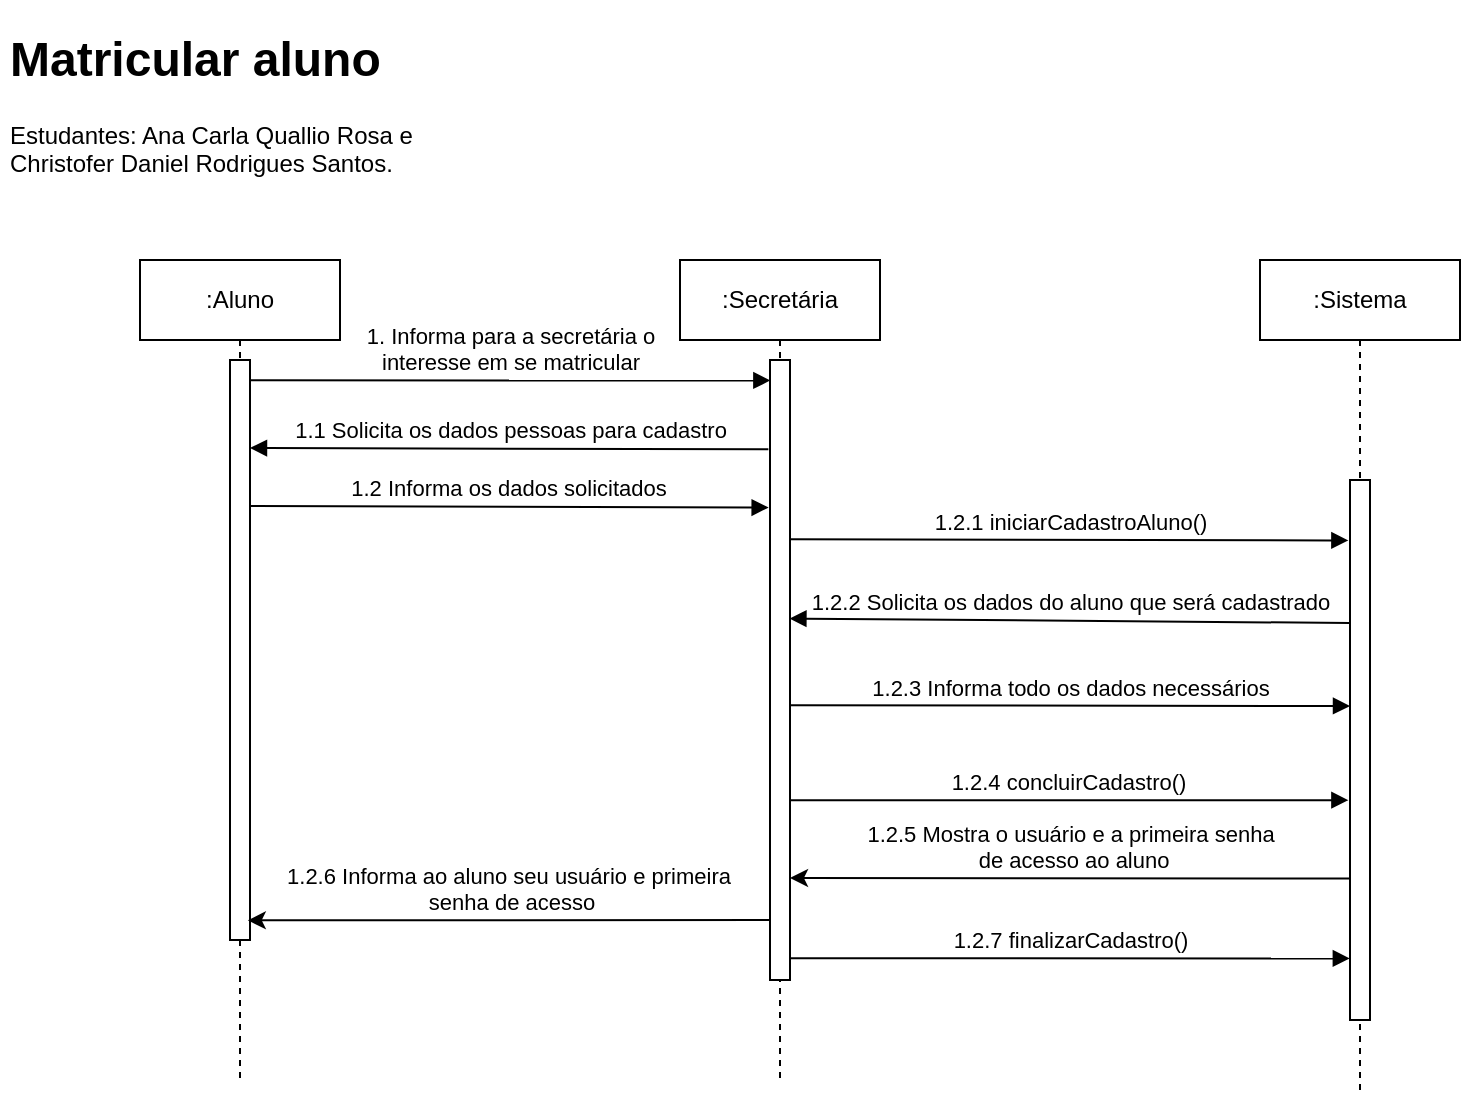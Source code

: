 <mxfile version="18.0.7" type="google" pages="3"><diagram id="bhVxWTUSPniCng3BlG9c" name="Matricular aluno"><mxGraphModel grid="1" page="1" gridSize="10" guides="1" tooltips="1" connect="1" arrows="1" fold="1" pageScale="1" pageWidth="1500" pageHeight="1500" math="0" shadow="0"><root><mxCell id="0"/><mxCell id="1" parent="0"/><mxCell id="58noQONoazLfPW0tIJSp-12" value="1.2.4 concluirCadastro()" style="html=1;verticalAlign=bottom;endArrow=block;rounded=0;exitX=0.5;exitY=0.286;exitDx=0;exitDy=0;exitPerimeter=0;entryX=-0.08;entryY=0.593;entryDx=0;entryDy=0;entryPerimeter=0;" edge="1" parent="1" target="58noQONoazLfPW0tIJSp-8"><mxGeometry width="80" relative="1" as="geometry"><mxPoint x="465" y="420.08" as="sourcePoint"/><mxPoint x="740" y="420" as="targetPoint"/></mxGeometry></mxCell><mxCell id="lxfl1YLE9V01uSF5CW6z-1" value=":Aluno" style="shape=umlLifeline;perimeter=lifelinePerimeter;whiteSpace=wrap;html=1;container=1;collapsible=0;recursiveResize=0;outlineConnect=0;strokeWidth=1;" vertex="1" parent="1"><mxGeometry x="140" y="150" width="100" height="410" as="geometry"/></mxCell><mxCell id="K18JFDq2nErcgQn07DZ9-1" value="" style="rounded=0;whiteSpace=wrap;html=1;" vertex="1" parent="lxfl1YLE9V01uSF5CW6z-1"><mxGeometry x="45" y="50" width="10" height="290" as="geometry"/></mxCell><mxCell id="uJnk3U7z21mn9ZUT4_Ci-1" value=":Secretária" style="shape=umlLifeline;perimeter=lifelinePerimeter;whiteSpace=wrap;html=1;container=1;collapsible=0;recursiveResize=0;outlineConnect=0;strokeWidth=1;" vertex="1" parent="1"><mxGeometry x="410" y="150" width="100" height="410" as="geometry"/></mxCell><mxCell id="58noQONoazLfPW0tIJSp-2" value="" style="rounded=0;whiteSpace=wrap;html=1;" vertex="1" parent="uJnk3U7z21mn9ZUT4_Ci-1"><mxGeometry x="45" y="50" width="10" height="310" as="geometry"/></mxCell><mxCell id="uJnk3U7z21mn9ZUT4_Ci-2" value=":Sistema" style="shape=umlLifeline;perimeter=lifelinePerimeter;whiteSpace=wrap;html=1;container=1;collapsible=0;recursiveResize=0;outlineConnect=0;strokeWidth=1;" vertex="1" parent="1"><mxGeometry x="700" y="150" width="100" height="416" as="geometry"/></mxCell><mxCell id="58noQONoazLfPW0tIJSp-8" value="" style="rounded=0;whiteSpace=wrap;html=1;" vertex="1" parent="uJnk3U7z21mn9ZUT4_Ci-2"><mxGeometry x="45" y="110" width="10" height="270" as="geometry"/></mxCell><mxCell id="58noQONoazLfPW0tIJSp-1" value="1. Informa para a secretária o&lt;br&gt;interesse em se matricular" style="html=1;verticalAlign=bottom;endArrow=block;rounded=0;exitX=1.041;exitY=0.035;exitDx=0;exitDy=0;exitPerimeter=0;entryX=0.018;entryY=0.033;entryDx=0;entryDy=0;entryPerimeter=0;" edge="1" parent="1" source="K18JFDq2nErcgQn07DZ9-1" target="58noQONoazLfPW0tIJSp-2"><mxGeometry width="80" relative="1" as="geometry"><mxPoint x="200" y="210" as="sourcePoint"/><mxPoint x="450" y="210" as="targetPoint"/></mxGeometry></mxCell><mxCell id="58noQONoazLfPW0tIJSp-4" value="1.1 Solicita os dados pessoas para cadastro" style="html=1;verticalAlign=bottom;endArrow=block;rounded=0;entryX=1;entryY=0.25;entryDx=0;entryDy=0;exitX=-0.082;exitY=0.144;exitDx=0;exitDy=0;exitPerimeter=0;" edge="1" parent="1" source="58noQONoazLfPW0tIJSp-2"><mxGeometry width="80" relative="1" as="geometry"><mxPoint x="459.5" y="244" as="sourcePoint"/><mxPoint x="195" y="244" as="targetPoint"/></mxGeometry></mxCell><mxCell id="58noQONoazLfPW0tIJSp-5" value="1.2 Informa os dados solicitados" style="html=1;verticalAlign=bottom;endArrow=block;rounded=0;exitX=1;exitY=0.5;exitDx=0;exitDy=0;entryX=-0.067;entryY=0.238;entryDx=0;entryDy=0;entryPerimeter=0;" edge="1" parent="1" target="58noQONoazLfPW0tIJSp-2"><mxGeometry width="80" relative="1" as="geometry"><mxPoint x="195" y="273" as="sourcePoint"/><mxPoint x="459.5" y="273" as="targetPoint"/></mxGeometry></mxCell><mxCell id="58noQONoazLfPW0tIJSp-9" value="1.2.1 iniciarCadastroAluno()" style="html=1;verticalAlign=bottom;endArrow=block;rounded=0;exitX=0.967;exitY=0.289;exitDx=0;exitDy=0;exitPerimeter=0;entryX=-0.081;entryY=0.112;entryDx=0;entryDy=0;entryPerimeter=0;" edge="1" parent="1" source="58noQONoazLfPW0tIJSp-2" target="58noQONoazLfPW0tIJSp-8"><mxGeometry width="80" relative="1" as="geometry"><mxPoint x="470" y="290" as="sourcePoint"/><mxPoint x="740" y="290" as="targetPoint"/></mxGeometry></mxCell><mxCell id="58noQONoazLfPW0tIJSp-10" value="1.2.2 Solicita os dados do aluno que será cadastrado" style="html=1;verticalAlign=bottom;endArrow=block;rounded=0;exitX=0;exitY=0.25;exitDx=0;exitDy=0;entryX=0.971;entryY=0.417;entryDx=0;entryDy=0;entryPerimeter=0;" edge="1" parent="1" target="58noQONoazLfPW0tIJSp-2"><mxGeometry width="80" relative="1" as="geometry"><mxPoint x="745" y="331.5" as="sourcePoint"/><mxPoint x="470" y="330" as="targetPoint"/></mxGeometry></mxCell><mxCell id="58noQONoazLfPW0tIJSp-11" value="1.2.3 Informa todo os dados necessários" style="html=1;verticalAlign=bottom;endArrow=block;rounded=0;entryX=0;entryY=0;entryDx=0;entryDy=0;exitX=1.021;exitY=0.557;exitDx=0;exitDy=0;exitPerimeter=0;" edge="1" parent="1" source="58noQONoazLfPW0tIJSp-2"><mxGeometry width="80" relative="1" as="geometry"><mxPoint x="470" y="373" as="sourcePoint"/><mxPoint x="745" y="373.0" as="targetPoint"/></mxGeometry></mxCell><mxCell id="58noQONoazLfPW0tIJSp-13" value="1.2.5 Mostra o usuário e a primeira senha&lt;br&gt;&amp;nbsp;de acesso ao aluno" style="html=1;verticalAlign=bottom;endArrow=classic;rounded=0;entryX=1;entryY=0.857;entryDx=0;entryDy=0;entryPerimeter=0;endFill=1;exitX=-0.015;exitY=0.738;exitDx=0;exitDy=0;exitPerimeter=0;" edge="1" parent="1" source="58noQONoazLfPW0tIJSp-8"><mxGeometry width="80" relative="1" as="geometry"><mxPoint x="740" y="459" as="sourcePoint"/><mxPoint x="465" y="458.96" as="targetPoint"/></mxGeometry></mxCell><mxCell id="58noQONoazLfPW0tIJSp-19" value="1.2.6 Informa ao aluno seu usuário e primeira&lt;br&gt;&amp;nbsp;senha de acesso" style="html=1;verticalAlign=bottom;endArrow=classic;rounded=0;endFill=1;entryX=0.889;entryY=0.966;entryDx=0;entryDy=0;entryPerimeter=0;" edge="1" parent="1" target="K18JFDq2nErcgQn07DZ9-1"><mxGeometry width="80" relative="1" as="geometry"><mxPoint x="454.5" y="480.0" as="sourcePoint"/><mxPoint x="200" y="480" as="targetPoint"/></mxGeometry></mxCell><mxCell id="58noQONoazLfPW0tIJSp-20" value="1.2.7 finalizarCadastro()" style="html=1;verticalAlign=bottom;endArrow=block;rounded=0;exitX=0.969;exitY=0.965;exitDx=0;exitDy=0;exitPerimeter=0;entryX=-0.008;entryY=0.886;entryDx=0;entryDy=0;entryPerimeter=0;" edge="1" parent="1" source="58noQONoazLfPW0tIJSp-2" target="58noQONoazLfPW0tIJSp-8"><mxGeometry width="80" relative="1" as="geometry"><mxPoint x="470" y="500" as="sourcePoint"/><mxPoint x="740" y="499" as="targetPoint"/></mxGeometry></mxCell><mxCell id="xDjE53RxsPqE3gbzRunN-1" value="&lt;h1&gt;Matricular aluno&lt;/h1&gt;&lt;p&gt;Estudantes: Ana Carla Quallio Rosa e Christofer Daniel Rodrigues Santos.&lt;/p&gt;" style="text;html=1;strokeColor=none;fillColor=none;spacing=5;spacingTop=-20;whiteSpace=wrap;overflow=hidden;rounded=0;" vertex="1" parent="1"><mxGeometry x="70" y="30" width="220" height="120" as="geometry"/></mxCell></root></mxGraphModel></diagram><diagram id="NYWg1GeZtC_6AuUB0EwS" name="Criar turma"><mxGraphModel grid="1" page="1" gridSize="10" guides="1" tooltips="1" connect="1" arrows="1" fold="1" pageScale="1" pageWidth="827" pageHeight="1169" math="0" shadow="0"><root><mxCell id="0"/><mxCell id="1" parent="0"/><mxCell id="YpNk-1wXcrueUMwnu_uP-1" value=":Funcionário" style="shape=umlLifeline;perimeter=lifelinePerimeter;whiteSpace=wrap;html=1;container=1;collapsible=0;recursiveResize=0;outlineConnect=0;" vertex="1" parent="1"><mxGeometry x="270" y="130" width="100" height="300" as="geometry"/></mxCell><mxCell id="pACLF1Ummz3MGL-qqv_i-1" value="" style="rounded=0;whiteSpace=wrap;html=1;" vertex="1" parent="YpNk-1wXcrueUMwnu_uP-1"><mxGeometry x="45" y="70" width="10" height="180" as="geometry"/></mxCell><mxCell id="iZNtpoIOBFoJdPNVoQkG-3" style="edgeStyle=orthogonalEdgeStyle;rounded=0;orthogonalLoop=1;jettySize=auto;html=1;" edge="1" parent="1"><mxGeometry relative="1" as="geometry"><mxPoint x="325" y="225" as="sourcePoint"/><mxPoint x="549.5" y="225" as="targetPoint"/><Array as="points"><mxPoint x="490" y="225"/><mxPoint x="490" y="225"/></Array></mxGeometry></mxCell><mxCell id="iZNtpoIOBFoJdPNVoQkG-4" value=":Sistema" style="shape=umlLifeline;perimeter=lifelinePerimeter;whiteSpace=wrap;html=1;container=1;collapsible=0;recursiveResize=0;outlineConnect=0;" vertex="1" parent="1"><mxGeometry x="505" y="130" width="100" height="300" as="geometry"/></mxCell><mxCell id="vuOOLcvMIv2CdpBa8xmg-2" style="edgeStyle=orthogonalEdgeStyle;rounded=0;orthogonalLoop=1;jettySize=auto;html=1;" edge="1" parent="iZNtpoIOBFoJdPNVoQkG-4"><mxGeometry relative="1" as="geometry"><mxPoint x="-179.5" y="159.75" as="sourcePoint"/><mxPoint x="45" y="159.75" as="targetPoint"/><Array as="points"><mxPoint x="-14.5" y="159.75"/><mxPoint x="-14.5" y="159.75"/></Array></mxGeometry></mxCell><mxCell id="iZNtpoIOBFoJdPNVoQkG-5" value="" style="rounded=0;whiteSpace=wrap;html=1;" vertex="1" parent="1"><mxGeometry x="550" y="195" width="10" height="145" as="geometry"/></mxCell><mxCell id="iZNtpoIOBFoJdPNVoQkG-6" value="1. criarTurma()" style="text;html=1;strokeColor=none;fillColor=none;align=center;verticalAlign=middle;whiteSpace=wrap;rounded=0;" vertex="1" parent="1"><mxGeometry x="380" y="205" width="110" height="25" as="geometry"/></mxCell><mxCell id="zUAO4uvSwPOf3qMjET7A-1" style="edgeStyle=orthogonalEdgeStyle;rounded=0;orthogonalLoop=1;jettySize=auto;html=1;" edge="1" parent="1" source="iZNtpoIOBFoJdPNVoQkG-5" target="pACLF1Ummz3MGL-qqv_i-1"><mxGeometry relative="1" as="geometry"><mxPoint x="504.971" y="260" as="sourcePoint"/><mxPoint x="330" y="253" as="targetPoint"/><Array as="points"><mxPoint x="470" y="253"/><mxPoint x="470" y="253"/></Array></mxGeometry></mxCell><mxCell id="zUAO4uvSwPOf3qMjET7A-3" value="1.1. Janela para a descrição&amp;nbsp;" style="text;html=1;strokeColor=none;fillColor=none;align=center;verticalAlign=middle;whiteSpace=wrap;rounded=0;" vertex="1" parent="1"><mxGeometry x="360" y="230" width="160" height="30" as="geometry"/></mxCell><mxCell id="aKhtuSeicPo8a-SUOvmX-3" value="2. Preenchimento dos campos" style="text;html=1;strokeColor=none;fillColor=none;align=center;verticalAlign=middle;whiteSpace=wrap;rounded=0;" vertex="1" parent="1"><mxGeometry x="345" y="270" width="190" height="25" as="geometry"/></mxCell><mxCell id="vuOOLcvMIv2CdpBa8xmg-1" style="edgeStyle=orthogonalEdgeStyle;rounded=0;orthogonalLoop=1;jettySize=auto;html=1;" edge="1" parent="1"><mxGeometry relative="1" as="geometry"><mxPoint x="325" y="330" as="sourcePoint"/><mxPoint x="549.5" y="330" as="targetPoint"/><Array as="points"><mxPoint x="490" y="330"/><mxPoint x="490" y="330"/></Array></mxGeometry></mxCell><mxCell id="vuOOLcvMIv2CdpBa8xmg-3" value="3. encerrarCriarTurma()" style="text;html=1;strokeColor=none;fillColor=none;align=center;verticalAlign=middle;whiteSpace=wrap;rounded=0;" vertex="1" parent="1"><mxGeometry x="340" y="310" width="190" height="25" as="geometry"/></mxCell><mxCell id="zysLtw0bus5H8PPVOK8I-1" value="&lt;h1&gt;Criar Turma&lt;/h1&gt;&lt;p&gt;Estudantes: Ana Carla Quallio Rosa e Christofer Daniel Rodrigues Santos.&lt;/p&gt;" style="text;html=1;strokeColor=none;fillColor=none;spacing=5;spacingTop=-20;whiteSpace=wrap;overflow=hidden;rounded=0;" vertex="1" parent="1"><mxGeometry x="10" y="20" width="220" height="120" as="geometry"/></mxCell></root></mxGraphModel></diagram><diagram id="F2yaf455J4LWToYsMK2E" name="Modificar boletim"><mxGraphModel grid="1" page="1" gridSize="10" guides="1" tooltips="1" connect="1" arrows="1" fold="1" pageScale="1" pageWidth="827" pageHeight="1169" math="0" shadow="0"><root><mxCell id="0"/><mxCell id="1" parent="0"/><mxCell id="j4zYhG2BYzch9RSwOIEv-1" value=":Docente" style="shape=umlLifeline;perimeter=lifelinePerimeter;whiteSpace=wrap;html=1;container=1;collapsible=0;recursiveResize=0;outlineConnect=0;" vertex="1" parent="1"><mxGeometry x="260" y="120" width="100" height="410" as="geometry"/></mxCell><mxCell id="j4zYhG2BYzch9RSwOIEv-2" value="" style="rounded=0;whiteSpace=wrap;html=1;" vertex="1" parent="j4zYhG2BYzch9RSwOIEv-1"><mxGeometry x="45" y="70" width="10" height="310" as="geometry"/></mxCell><mxCell id="A7vjiBWJtsupD8A6wvvc-3" style="edgeStyle=orthogonalEdgeStyle;rounded=0;orthogonalLoop=1;jettySize=auto;html=1;" edge="1" parent="j4zYhG2BYzch9RSwOIEv-1"><mxGeometry relative="1" as="geometry"><mxPoint x="55.5" y="371.0" as="sourcePoint"/><mxPoint x="280" y="371.0" as="targetPoint"/><Array as="points"><mxPoint x="220.5" y="371"/><mxPoint x="220.5" y="371"/></Array></mxGeometry></mxCell><mxCell id="j4zYhG2BYzch9RSwOIEv-3" style="edgeStyle=orthogonalEdgeStyle;rounded=0;orthogonalLoop=1;jettySize=auto;html=1;" edge="1" parent="1"><mxGeometry relative="1" as="geometry"><mxPoint x="315" y="215.0" as="sourcePoint"/><mxPoint x="539.5" y="215.0" as="targetPoint"/><Array as="points"><mxPoint x="480" y="215"/><mxPoint x="480" y="215"/></Array></mxGeometry></mxCell><mxCell id="j4zYhG2BYzch9RSwOIEv-4" value=":Sistema" style="shape=umlLifeline;perimeter=lifelinePerimeter;whiteSpace=wrap;html=1;container=1;collapsible=0;recursiveResize=0;outlineConnect=0;" vertex="1" parent="1"><mxGeometry x="495" y="120" width="100" height="410" as="geometry"/></mxCell><mxCell id="uQ_Zux1l5lYn5wvVOj_6-3" style="edgeStyle=orthogonalEdgeStyle;rounded=0;orthogonalLoop=1;jettySize=auto;html=1;" edge="1" parent="j4zYhG2BYzch9RSwOIEv-4"><mxGeometry relative="1" as="geometry"><mxPoint x="-179.5" y="335.0" as="sourcePoint"/><mxPoint x="45" y="335.0" as="targetPoint"/><Array as="points"><mxPoint x="-14.5" y="335"/><mxPoint x="-14.5" y="335"/></Array></mxGeometry></mxCell><mxCell id="j4zYhG2BYzch9RSwOIEv-6" value="" style="rounded=0;whiteSpace=wrap;html=1;" vertex="1" parent="1"><mxGeometry x="540" y="185" width="10" height="315" as="geometry"/></mxCell><mxCell id="j4zYhG2BYzch9RSwOIEv-7" value="1. buscarAluno(nome)" style="text;html=1;strokeColor=none;fillColor=none;align=center;verticalAlign=middle;whiteSpace=wrap;rounded=0;" vertex="1" parent="1"><mxGeometry x="360" y="195" width="130" height="25" as="geometry"/></mxCell><mxCell id="j4zYhG2BYzch9RSwOIEv-8" style="edgeStyle=orthogonalEdgeStyle;rounded=0;orthogonalLoop=1;jettySize=auto;html=1;" edge="1" parent="1" source="j4zYhG2BYzch9RSwOIEv-6" target="j4zYhG2BYzch9RSwOIEv-2"><mxGeometry relative="1" as="geometry"><mxPoint x="494.971" y="250" as="sourcePoint"/><mxPoint x="320" y="243" as="targetPoint"/><Array as="points"><mxPoint x="340" y="270"/><mxPoint x="340" y="270"/></Array></mxGeometry></mxCell><mxCell id="j4zYhG2BYzch9RSwOIEv-9" value="1.1. Lista de boletins ordenada de forma decrescente por data&amp;nbsp;" style="text;html=1;strokeColor=none;fillColor=none;align=center;verticalAlign=middle;whiteSpace=wrap;rounded=0;" vertex="1" parent="1"><mxGeometry x="335" y="240" width="180" height="30" as="geometry"/></mxCell><mxCell id="j4zYhG2BYzch9RSwOIEv-11" style="edgeStyle=orthogonalEdgeStyle;rounded=0;orthogonalLoop=1;jettySize=auto;html=1;" edge="1" parent="1"><mxGeometry relative="1" as="geometry"><mxPoint x="315" y="320.0" as="sourcePoint"/><mxPoint x="539.5" y="320.0" as="targetPoint"/><Array as="points"><mxPoint x="480" y="320"/><mxPoint x="480" y="320"/></Array></mxGeometry></mxCell><mxCell id="j4zYhG2BYzch9RSwOIEv-12" value="2. Seleciona boletim desejado" style="text;html=1;strokeColor=none;fillColor=none;align=center;verticalAlign=middle;whiteSpace=wrap;rounded=0;" vertex="1" parent="1"><mxGeometry x="330" y="300" width="190" height="25" as="geometry"/></mxCell><mxCell id="j4zYhG2BYzch9RSwOIEv-18" value="2.1. Abre informações do boletim" style="text;html=1;strokeColor=none;fillColor=none;align=center;verticalAlign=middle;whiteSpace=wrap;rounded=0;" vertex="1" parent="1"><mxGeometry x="330" y="339" width="190" height="20" as="geometry"/></mxCell><mxCell id="A7vjiBWJtsupD8A6wvvc-1" style="edgeStyle=orthogonalEdgeStyle;rounded=0;orthogonalLoop=1;jettySize=auto;html=1;" edge="1" parent="1"><mxGeometry relative="1" as="geometry"><mxPoint x="315.5" y="400.0" as="sourcePoint"/><mxPoint x="540" y="400.0" as="targetPoint"/><Array as="points"><mxPoint x="480.5" y="400"/><mxPoint x="480.5" y="400"/></Array></mxGeometry></mxCell><mxCell id="A7vjiBWJtsupD8A6wvvc-2" value="3. alterarBoletimSelecionado()" style="text;html=1;strokeColor=none;fillColor=none;align=center;verticalAlign=middle;whiteSpace=wrap;rounded=0;" vertex="1" parent="1"><mxGeometry x="330" y="380" width="190" height="25" as="geometry"/></mxCell><mxCell id="A7vjiBWJtsupD8A6wvvc-4" value="5. encerrarAlteracaoBoletim()" style="text;html=1;strokeColor=none;fillColor=none;align=center;verticalAlign=middle;whiteSpace=wrap;rounded=0;" vertex="1" parent="1"><mxGeometry x="330.5" y="470" width="190" height="25" as="geometry"/></mxCell><mxCell id="j4zYhG2BYzch9RSwOIEv-13" style="edgeStyle=orthogonalEdgeStyle;rounded=0;orthogonalLoop=1;jettySize=auto;html=1;" edge="1" parent="1"><mxGeometry relative="1" as="geometry"><mxPoint x="540" y="358" as="sourcePoint"/><mxPoint x="315" y="358" as="targetPoint"/><Array as="points"><mxPoint x="340" y="358"/><mxPoint x="340" y="358"/></Array></mxGeometry></mxCell><mxCell id="uQ_Zux1l5lYn5wvVOj_6-1" value="4. Informa se a alteração foi bem sucedida&lt;span style=&quot;color: rgba(0, 0, 0, 0); font-family: monospace; font-size: 0px; text-align: start;&quot;&gt;%3CmxGraphModel%3E%3Croot%3E%3CmxCell%20id%3D%220%22%2F%3E%3CmxCell%20id%3D%221%22%20parent%3D%220%22%2F%3E%3CmxCell%20id%3D%222%22%20value%3D%223.%20alterarBoletimSelecionado()%22%20style%3D%22text%3Bhtml%3D1%3BstrokeColor%3Dnone%3BfillColor%3Dnone%3Balign%3Dcenter%3BverticalAlign%3Dmiddle%3BwhiteSpace%3Dwrap%3Brounded%3D0%3B%22%20vertex%3D%221%22%20parent%3D%221%22%3E%3CmxGeometry%20x%3D%22290%22%20y%3D%22330%22%20width%3D%22190%22%20height%3D%2225%22%20as%3D%22geometry%22%2F%3E%3C%2FmxCell%3E%3C%2Froot%3E%3C%2FmxGraphModel%3E&lt;/span&gt;" style="text;html=1;strokeColor=none;fillColor=none;align=center;verticalAlign=middle;whiteSpace=wrap;rounded=0;" vertex="1" parent="1"><mxGeometry x="335" y="420" width="190" height="35" as="geometry"/></mxCell><mxCell id="2rLaV9Dxzfx3xe6wV2YR-1" value="&lt;h1&gt;Modificar Boletim&lt;/h1&gt;&lt;p&gt;Estudantes: Ana Carla Quallio Rosa e Christofer Daniel Rodrigues Santos.&lt;/p&gt;" style="text;html=1;strokeColor=none;fillColor=none;spacing=5;spacingTop=-20;whiteSpace=wrap;overflow=hidden;rounded=0;" vertex="1" parent="1"><mxGeometry x="20" y="30" width="220" height="120" as="geometry"/></mxCell></root></mxGraphModel></diagram></mxfile>